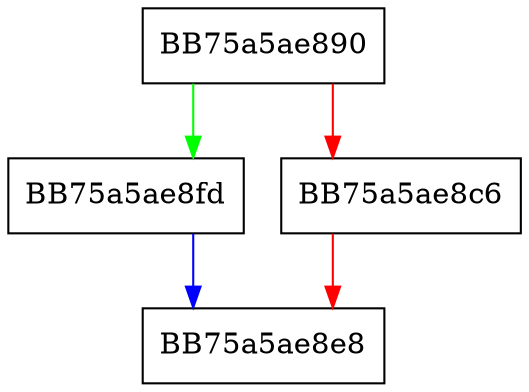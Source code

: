 digraph VisitForScan {
  node [shape="box"];
  graph [splines=ortho];
  BB75a5ae890 -> BB75a5ae8fd [color="green"];
  BB75a5ae890 -> BB75a5ae8c6 [color="red"];
  BB75a5ae8c6 -> BB75a5ae8e8 [color="red"];
  BB75a5ae8fd -> BB75a5ae8e8 [color="blue"];
}